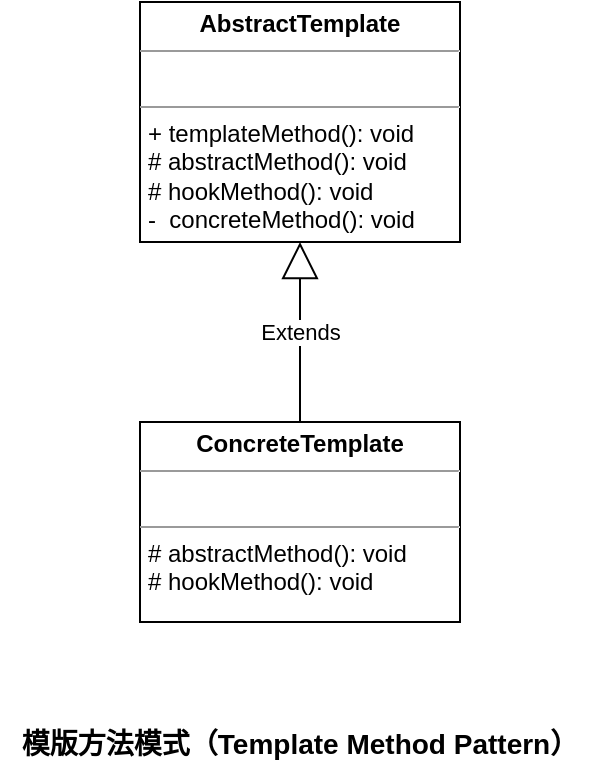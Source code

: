 <mxfile version="16.1.2" type="github">
  <diagram id="I3R7dJggf3Jh2mfaSpyP" name="Page-1">
    <mxGraphModel dx="701" dy="490" grid="1" gridSize="10" guides="1" tooltips="1" connect="1" arrows="1" fold="1" page="1" pageScale="1" pageWidth="827" pageHeight="1169" math="0" shadow="0">
      <root>
        <mxCell id="0" />
        <mxCell id="1" parent="0" />
        <mxCell id="1P9WEgsNkwowsoofsOwp-1" value="&lt;p style=&quot;margin: 0px ; margin-top: 4px ; text-align: center&quot;&gt;&lt;b&gt;AbstractTemplate&lt;/b&gt;&lt;/p&gt;&lt;hr size=&quot;1&quot;&gt;&lt;p style=&quot;margin: 0px ; margin-left: 4px&quot;&gt;&lt;br&gt;&lt;/p&gt;&lt;hr size=&quot;1&quot;&gt;&lt;p style=&quot;margin: 0px ; margin-left: 4px&quot;&gt;+ templateMethod(): void&lt;/p&gt;&lt;p style=&quot;margin: 0px ; margin-left: 4px&quot;&gt;# abstractMethod(): void&lt;/p&gt;&lt;p style=&quot;margin: 0px ; margin-left: 4px&quot;&gt;# hookMethod(): void&lt;/p&gt;&lt;p style=&quot;margin: 0px ; margin-left: 4px&quot;&gt;-&amp;nbsp; concreteMethod(): void&lt;/p&gt;" style="verticalAlign=top;align=left;overflow=fill;fontSize=12;fontFamily=Helvetica;html=1;" parent="1" vertex="1">
          <mxGeometry x="300" y="140" width="160" height="120" as="geometry" />
        </mxCell>
        <mxCell id="2qh9EJQtEr25FSnO-y0i-1" value="&lt;p style=&quot;margin: 0px ; margin-top: 4px ; text-align: center&quot;&gt;&lt;b&gt;ConcreteTemplate&lt;/b&gt;&lt;/p&gt;&lt;hr size=&quot;1&quot;&gt;&lt;p style=&quot;margin: 0px ; margin-left: 4px&quot;&gt;&lt;br&gt;&lt;/p&gt;&lt;hr size=&quot;1&quot;&gt;&lt;p style=&quot;margin: 0px ; margin-left: 4px&quot;&gt;&lt;span&gt;# abstractMethod(): void&lt;/span&gt;&lt;br&gt;&lt;/p&gt;&lt;p style=&quot;margin: 0px ; margin-left: 4px&quot;&gt;# hookMethod(): void&lt;/p&gt;" style="verticalAlign=top;align=left;overflow=fill;fontSize=12;fontFamily=Helvetica;html=1;" vertex="1" parent="1">
          <mxGeometry x="300" y="350" width="160" height="100" as="geometry" />
        </mxCell>
        <mxCell id="2qh9EJQtEr25FSnO-y0i-4" value="Extends" style="endArrow=block;endSize=16;endFill=0;html=1;rounded=0;entryX=0.5;entryY=1;entryDx=0;entryDy=0;exitX=0.5;exitY=0;exitDx=0;exitDy=0;" edge="1" parent="1" source="2qh9EJQtEr25FSnO-y0i-1" target="1P9WEgsNkwowsoofsOwp-1">
          <mxGeometry width="160" relative="1" as="geometry">
            <mxPoint x="130" y="330" as="sourcePoint" />
            <mxPoint x="290" y="330" as="targetPoint" />
          </mxGeometry>
        </mxCell>
        <mxCell id="2qh9EJQtEr25FSnO-y0i-5" value="模版方法模式（Template Method Pattern）" style="text;align=center;fontStyle=1;verticalAlign=middle;spacingLeft=3;spacingRight=3;strokeColor=none;rotatable=0;points=[[0,0.5],[1,0.5]];portConstraint=eastwest;fontSize=14;" vertex="1" parent="1">
          <mxGeometry x="230" y="490" width="300" height="40" as="geometry" />
        </mxCell>
      </root>
    </mxGraphModel>
  </diagram>
</mxfile>
